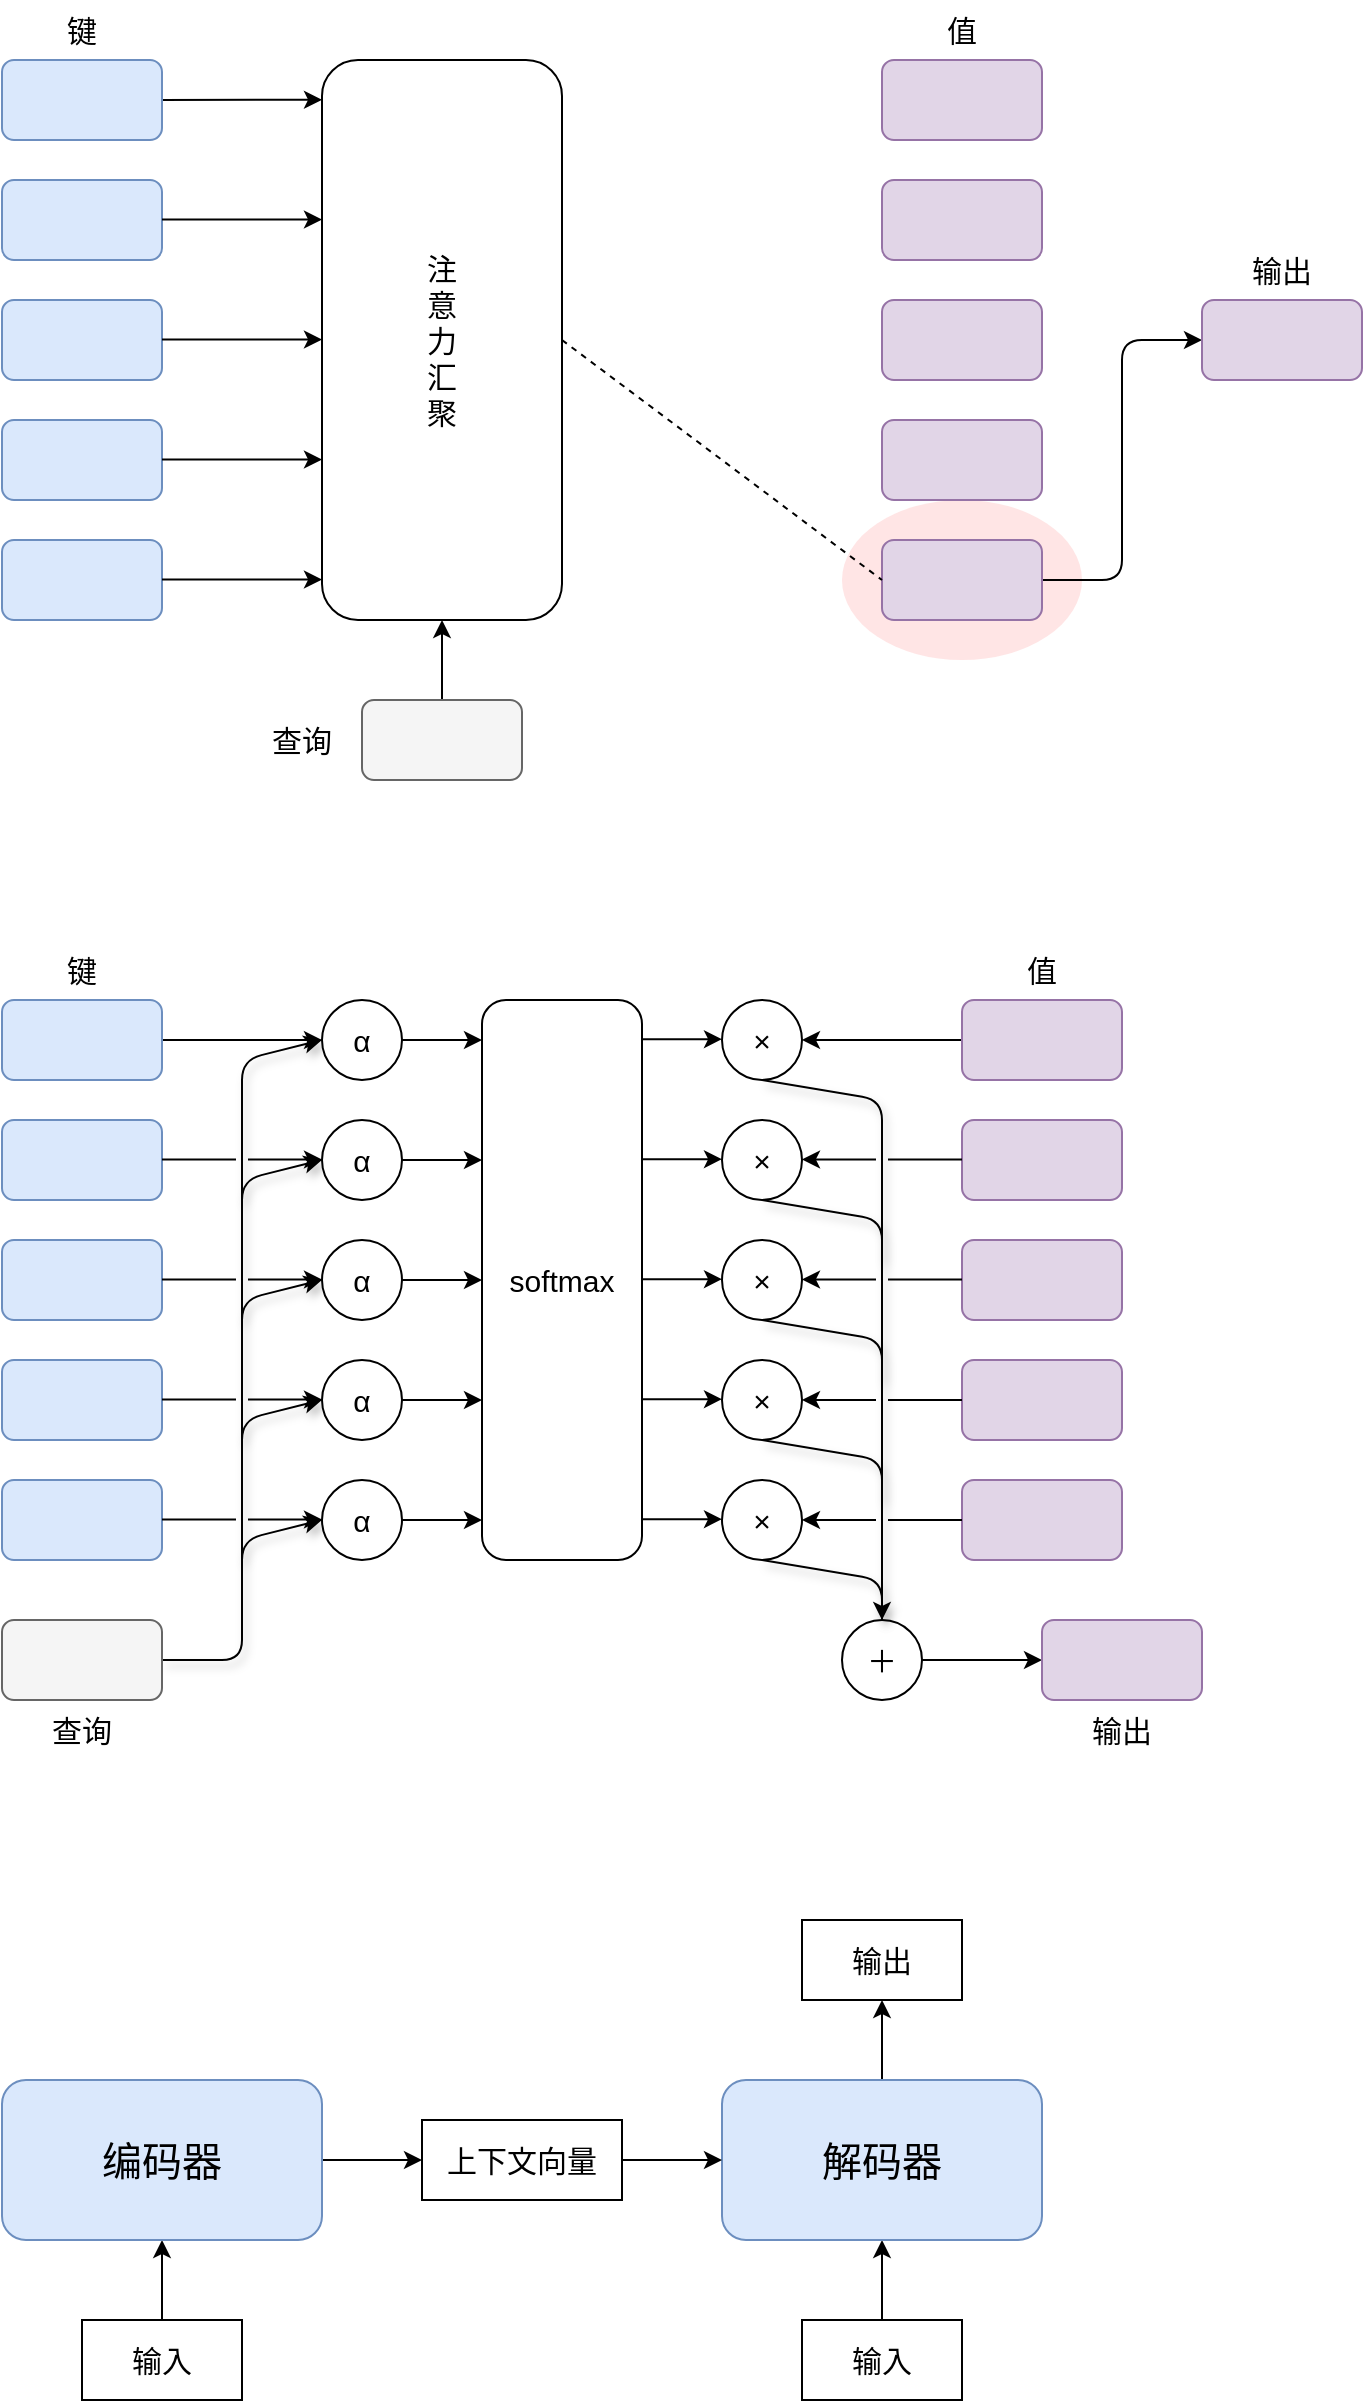 <mxfile>
    <diagram id="FRQi02dtL1bd64hMnu6d" name="Page-1">
        <mxGraphModel dx="1625" dy="793" grid="1" gridSize="10" guides="1" tooltips="1" connect="1" arrows="1" fold="1" page="1" pageScale="1" pageWidth="4681" pageHeight="3300" math="0" shadow="0">
            <root>
                <mxCell id="0"/>
                <mxCell id="1" parent="0"/>
                <mxCell id="42" value="" style="ellipse;whiteSpace=wrap;html=1;fillColor=#ffcccc;strokeColor=none;opacity=50;" parent="1" vertex="1">
                    <mxGeometry x="500" y="330" width="120" height="80" as="geometry"/>
                </mxCell>
                <mxCell id="9" style="edgeStyle=none;html=1;entryX=0.5;entryY=1;entryDx=0;entryDy=0;" parent="1" source="2" target="3" edge="1">
                    <mxGeometry relative="1" as="geometry"/>
                </mxCell>
                <mxCell id="2" value="输入" style="rounded=0;whiteSpace=wrap;html=1;fontSize=15;" parent="1" vertex="1">
                    <mxGeometry x="120" y="1240" width="80" height="40" as="geometry"/>
                </mxCell>
                <mxCell id="11" style="edgeStyle=none;html=1;entryX=0;entryY=0.5;entryDx=0;entryDy=0;" parent="1" source="3" target="7" edge="1">
                    <mxGeometry relative="1" as="geometry"/>
                </mxCell>
                <mxCell id="3" value="编码器" style="rounded=1;whiteSpace=wrap;html=1;fillColor=#dae8fc;strokeColor=#6c8ebf;fontSize=20;" parent="1" vertex="1">
                    <mxGeometry x="80" y="1120" width="160" height="80" as="geometry"/>
                </mxCell>
                <mxCell id="10" style="edgeStyle=none;html=1;entryX=0.5;entryY=1;entryDx=0;entryDy=0;" parent="1" source="5" target="6" edge="1">
                    <mxGeometry relative="1" as="geometry"/>
                </mxCell>
                <mxCell id="5" value="输入" style="rounded=0;whiteSpace=wrap;html=1;fontSize=15;" parent="1" vertex="1">
                    <mxGeometry x="480" y="1240" width="80" height="40" as="geometry"/>
                </mxCell>
                <mxCell id="13" style="edgeStyle=none;html=1;entryX=0.5;entryY=1;entryDx=0;entryDy=0;" parent="1" source="6" target="8" edge="1">
                    <mxGeometry relative="1" as="geometry"/>
                </mxCell>
                <mxCell id="6" value="解码器" style="rounded=1;whiteSpace=wrap;html=1;fillColor=#dae8fc;strokeColor=#6c8ebf;fontSize=20;" parent="1" vertex="1">
                    <mxGeometry x="440" y="1120" width="160" height="80" as="geometry"/>
                </mxCell>
                <mxCell id="12" style="edgeStyle=none;html=1;exitX=1;exitY=0.5;exitDx=0;exitDy=0;entryX=0;entryY=0.5;entryDx=0;entryDy=0;" parent="1" source="7" target="6" edge="1">
                    <mxGeometry relative="1" as="geometry"/>
                </mxCell>
                <mxCell id="7" value="上下文向量" style="rounded=0;whiteSpace=wrap;html=1;fontSize=15;" parent="1" vertex="1">
                    <mxGeometry x="290" y="1140" width="100" height="40" as="geometry"/>
                </mxCell>
                <mxCell id="8" value="输出" style="rounded=0;whiteSpace=wrap;html=1;fontSize=15;" parent="1" vertex="1">
                    <mxGeometry x="480" y="1040" width="80" height="40" as="geometry"/>
                </mxCell>
                <mxCell id="27" value="" style="edgeStyle=none;html=1;entryX=0;entryY=0.071;entryDx=0;entryDy=0;entryPerimeter=0;" parent="1" source="14" target="24" edge="1">
                    <mxGeometry relative="1" as="geometry"/>
                </mxCell>
                <mxCell id="14" value="" style="rounded=1;whiteSpace=wrap;html=1;fillColor=#dae8fc;strokeColor=#6c8ebf;" parent="1" vertex="1">
                    <mxGeometry x="80" y="110" width="80" height="40" as="geometry"/>
                </mxCell>
                <mxCell id="15" value="" style="rounded=1;whiteSpace=wrap;html=1;fillColor=#dae8fc;strokeColor=#6c8ebf;" parent="1" vertex="1">
                    <mxGeometry x="80" y="170" width="80" height="40" as="geometry"/>
                </mxCell>
                <mxCell id="16" value="" style="rounded=1;whiteSpace=wrap;html=1;fillColor=#dae8fc;strokeColor=#6c8ebf;" parent="1" vertex="1">
                    <mxGeometry x="80" y="230" width="80" height="40" as="geometry"/>
                </mxCell>
                <mxCell id="17" value="" style="rounded=1;whiteSpace=wrap;html=1;fillColor=#dae8fc;strokeColor=#6c8ebf;" parent="1" vertex="1">
                    <mxGeometry x="80" y="290" width="80" height="40" as="geometry"/>
                </mxCell>
                <mxCell id="18" value="" style="rounded=1;whiteSpace=wrap;html=1;fillColor=#dae8fc;strokeColor=#6c8ebf;" parent="1" vertex="1">
                    <mxGeometry x="80" y="350" width="80" height="40" as="geometry"/>
                </mxCell>
                <mxCell id="19" value="" style="rounded=1;whiteSpace=wrap;html=1;fillColor=#e1d5e7;strokeColor=#9673a6;" parent="1" vertex="1">
                    <mxGeometry x="520" y="110" width="80" height="40" as="geometry"/>
                </mxCell>
                <mxCell id="20" value="" style="rounded=1;whiteSpace=wrap;html=1;fillColor=#e1d5e7;strokeColor=#9673a6;" parent="1" vertex="1">
                    <mxGeometry x="520" y="170" width="80" height="40" as="geometry"/>
                </mxCell>
                <mxCell id="21" value="" style="rounded=1;whiteSpace=wrap;html=1;fillColor=#e1d5e7;strokeColor=#9673a6;" parent="1" vertex="1">
                    <mxGeometry x="520" y="230" width="80" height="40" as="geometry"/>
                </mxCell>
                <mxCell id="22" value="" style="rounded=1;whiteSpace=wrap;html=1;fillColor=#e1d5e7;strokeColor=#9673a6;" parent="1" vertex="1">
                    <mxGeometry x="520" y="290" width="80" height="40" as="geometry"/>
                </mxCell>
                <mxCell id="36" style="edgeStyle=none;html=1;entryX=0;entryY=0.5;entryDx=0;entryDy=0;exitX=1;exitY=0.5;exitDx=0;exitDy=0;" parent="1" source="23" target="35" edge="1">
                    <mxGeometry relative="1" as="geometry">
                        <Array as="points">
                            <mxPoint x="640" y="370"/>
                            <mxPoint x="640" y="250"/>
                        </Array>
                    </mxGeometry>
                </mxCell>
                <mxCell id="23" value="" style="rounded=1;whiteSpace=wrap;html=1;fillColor=#e1d5e7;strokeColor=#9673a6;" parent="1" vertex="1">
                    <mxGeometry x="520" y="350" width="80" height="40" as="geometry"/>
                </mxCell>
                <mxCell id="24" value="注&lt;div&gt;意&lt;/div&gt;&lt;div&gt;力&lt;/div&gt;&lt;div&gt;汇&lt;/div&gt;&lt;div&gt;聚&lt;/div&gt;" style="rounded=1;whiteSpace=wrap;html=1;fontSize=15;" parent="1" vertex="1">
                    <mxGeometry x="240" y="110" width="120" height="280" as="geometry"/>
                </mxCell>
                <mxCell id="34" style="edgeStyle=none;html=1;entryX=0.5;entryY=1;entryDx=0;entryDy=0;" parent="1" source="25" target="24" edge="1">
                    <mxGeometry relative="1" as="geometry"/>
                </mxCell>
                <mxCell id="25" value="" style="rounded=1;whiteSpace=wrap;html=1;fillColor=#f5f5f5;fontColor=#333333;strokeColor=#666666;" parent="1" vertex="1">
                    <mxGeometry x="260" y="430" width="80" height="40" as="geometry"/>
                </mxCell>
                <mxCell id="28" value="" style="edgeStyle=none;html=1;entryX=0;entryY=0.071;entryDx=0;entryDy=0;entryPerimeter=0;" parent="1" edge="1">
                    <mxGeometry relative="1" as="geometry">
                        <mxPoint x="160" y="189.8" as="sourcePoint"/>
                        <mxPoint x="240" y="189.8" as="targetPoint"/>
                    </mxGeometry>
                </mxCell>
                <mxCell id="29" value="" style="edgeStyle=none;html=1;entryX=0;entryY=0.071;entryDx=0;entryDy=0;entryPerimeter=0;" parent="1" edge="1">
                    <mxGeometry relative="1" as="geometry">
                        <mxPoint x="160" y="249.8" as="sourcePoint"/>
                        <mxPoint x="240" y="249.8" as="targetPoint"/>
                    </mxGeometry>
                </mxCell>
                <mxCell id="30" value="" style="edgeStyle=none;html=1;entryX=0;entryY=0.071;entryDx=0;entryDy=0;entryPerimeter=0;" parent="1" edge="1">
                    <mxGeometry relative="1" as="geometry">
                        <mxPoint x="160" y="309.8" as="sourcePoint"/>
                        <mxPoint x="240" y="309.8" as="targetPoint"/>
                    </mxGeometry>
                </mxCell>
                <mxCell id="31" value="" style="edgeStyle=none;html=1;entryX=0;entryY=0.071;entryDx=0;entryDy=0;entryPerimeter=0;" parent="1" edge="1">
                    <mxGeometry relative="1" as="geometry">
                        <mxPoint x="160" y="369.8" as="sourcePoint"/>
                        <mxPoint x="240" y="369.8" as="targetPoint"/>
                    </mxGeometry>
                </mxCell>
                <mxCell id="33" value="" style="edgeStyle=none;html=1;entryX=0;entryY=0.5;entryDx=0;entryDy=0;exitX=1;exitY=0.5;exitDx=0;exitDy=0;endArrow=none;endFill=0;dashed=1;" parent="1" source="24" target="23" edge="1">
                    <mxGeometry relative="1" as="geometry">
                        <mxPoint x="360" y="189.71" as="sourcePoint"/>
                        <mxPoint x="480" y="190" as="targetPoint"/>
                    </mxGeometry>
                </mxCell>
                <mxCell id="35" value="" style="rounded=1;whiteSpace=wrap;html=1;fillColor=#e1d5e7;strokeColor=#9673a6;" parent="1" vertex="1">
                    <mxGeometry x="680" y="230" width="80" height="40" as="geometry"/>
                </mxCell>
                <mxCell id="37" value="查询" style="text;html=1;align=center;verticalAlign=middle;whiteSpace=wrap;rounded=0;fontSize=15;" parent="1" vertex="1">
                    <mxGeometry x="200" y="435" width="60" height="30" as="geometry"/>
                </mxCell>
                <mxCell id="38" value="键" style="text;html=1;align=center;verticalAlign=middle;whiteSpace=wrap;rounded=0;fontSize=15;" parent="1" vertex="1">
                    <mxGeometry x="90" y="80" width="60" height="30" as="geometry"/>
                </mxCell>
                <mxCell id="39" value="值" style="text;html=1;align=center;verticalAlign=middle;whiteSpace=wrap;rounded=0;fontSize=15;" parent="1" vertex="1">
                    <mxGeometry x="530" y="80" width="60" height="30" as="geometry"/>
                </mxCell>
                <mxCell id="40" value="输出" style="text;html=1;align=center;verticalAlign=middle;whiteSpace=wrap;rounded=0;fontSize=15;" parent="1" vertex="1">
                    <mxGeometry x="690" y="200" width="60" height="30" as="geometry"/>
                </mxCell>
                <mxCell id="44" value="" style="edgeStyle=none;html=1;" parent="1" source="45" edge="1">
                    <mxGeometry relative="1" as="geometry">
                        <mxPoint x="240" y="600" as="targetPoint"/>
                    </mxGeometry>
                </mxCell>
                <mxCell id="45" value="" style="rounded=1;whiteSpace=wrap;html=1;fillColor=#dae8fc;strokeColor=#6c8ebf;" parent="1" vertex="1">
                    <mxGeometry x="80" y="580" width="80" height="40" as="geometry"/>
                </mxCell>
                <mxCell id="46" value="" style="rounded=1;whiteSpace=wrap;html=1;fillColor=#dae8fc;strokeColor=#6c8ebf;" parent="1" vertex="1">
                    <mxGeometry x="80" y="640" width="80" height="40" as="geometry"/>
                </mxCell>
                <mxCell id="47" value="" style="rounded=1;whiteSpace=wrap;html=1;fillColor=#dae8fc;strokeColor=#6c8ebf;" parent="1" vertex="1">
                    <mxGeometry x="80" y="700" width="80" height="40" as="geometry"/>
                </mxCell>
                <mxCell id="48" value="" style="rounded=1;whiteSpace=wrap;html=1;fillColor=#dae8fc;strokeColor=#6c8ebf;" parent="1" vertex="1">
                    <mxGeometry x="80" y="760" width="80" height="40" as="geometry"/>
                </mxCell>
                <mxCell id="49" value="" style="rounded=1;whiteSpace=wrap;html=1;fillColor=#dae8fc;strokeColor=#6c8ebf;" parent="1" vertex="1">
                    <mxGeometry x="80" y="820" width="80" height="40" as="geometry"/>
                </mxCell>
                <mxCell id="100" style="edgeStyle=none;html=1;entryX=1;entryY=0.5;entryDx=0;entryDy=0;" parent="1" source="50" target="90" edge="1">
                    <mxGeometry relative="1" as="geometry"/>
                </mxCell>
                <mxCell id="50" value="" style="rounded=1;whiteSpace=wrap;html=1;fillColor=#e1d5e7;strokeColor=#9673a6;" parent="1" vertex="1">
                    <mxGeometry x="560" y="580" width="80" height="40" as="geometry"/>
                </mxCell>
                <mxCell id="51" value="" style="rounded=1;whiteSpace=wrap;html=1;fillColor=#e1d5e7;strokeColor=#9673a6;" parent="1" vertex="1">
                    <mxGeometry x="560" y="640" width="80" height="40" as="geometry"/>
                </mxCell>
                <mxCell id="52" value="" style="rounded=1;whiteSpace=wrap;html=1;fillColor=#e1d5e7;strokeColor=#9673a6;" parent="1" vertex="1">
                    <mxGeometry x="560" y="700" width="80" height="40" as="geometry"/>
                </mxCell>
                <mxCell id="53" value="" style="rounded=1;whiteSpace=wrap;html=1;fillColor=#e1d5e7;strokeColor=#9673a6;" parent="1" vertex="1">
                    <mxGeometry x="560" y="760" width="80" height="40" as="geometry"/>
                </mxCell>
                <mxCell id="55" value="" style="rounded=1;whiteSpace=wrap;html=1;fillColor=#e1d5e7;strokeColor=#9673a6;" parent="1" vertex="1">
                    <mxGeometry x="560" y="820" width="80" height="40" as="geometry"/>
                </mxCell>
                <mxCell id="56" value="softmax" style="rounded=1;whiteSpace=wrap;html=1;fontSize=15;" parent="1" vertex="1">
                    <mxGeometry x="320" y="580" width="80" height="280" as="geometry"/>
                </mxCell>
                <mxCell id="57" style="edgeStyle=none;html=1;shadow=1;" parent="1" source="58" edge="1">
                    <mxGeometry relative="1" as="geometry">
                        <mxPoint x="240" y="840" as="targetPoint"/>
                        <Array as="points">
                            <mxPoint x="200" y="910"/>
                            <mxPoint x="200" y="850"/>
                        </Array>
                    </mxGeometry>
                </mxCell>
                <mxCell id="58" value="" style="rounded=1;whiteSpace=wrap;html=1;fillColor=#f5f5f5;strokeColor=#666666;fontColor=#333333;" parent="1" vertex="1">
                    <mxGeometry x="80" y="890" width="80" height="40" as="geometry"/>
                </mxCell>
                <mxCell id="65" value="查询" style="text;html=1;align=center;verticalAlign=middle;whiteSpace=wrap;rounded=0;fontSize=15;" parent="1" vertex="1">
                    <mxGeometry x="90" y="930" width="60" height="30" as="geometry"/>
                </mxCell>
                <mxCell id="66" value="键" style="text;html=1;align=center;verticalAlign=middle;whiteSpace=wrap;rounded=0;fontSize=15;" parent="1" vertex="1">
                    <mxGeometry x="90" y="550" width="60" height="30" as="geometry"/>
                </mxCell>
                <mxCell id="67" value="值" style="text;html=1;align=center;verticalAlign=middle;whiteSpace=wrap;rounded=0;fontSize=15;" parent="1" vertex="1">
                    <mxGeometry x="570" y="550" width="60" height="30" as="geometry"/>
                </mxCell>
                <mxCell id="68" value="输出" style="text;html=1;align=center;verticalAlign=middle;whiteSpace=wrap;rounded=0;fontSize=15;" parent="1" vertex="1">
                    <mxGeometry x="610" y="930" width="60" height="30" as="geometry"/>
                </mxCell>
                <mxCell id="69" style="edgeStyle=none;html=1;flowAnimation=0;shadow=1;jumpStyle=none;jumpSize=16;" parent="1" edge="1">
                    <mxGeometry relative="1" as="geometry">
                        <mxPoint x="200" y="680" as="sourcePoint"/>
                        <mxPoint x="240" y="600" as="targetPoint"/>
                        <Array as="points">
                            <mxPoint x="200" y="610"/>
                        </Array>
                    </mxGeometry>
                </mxCell>
                <mxCell id="74" style="edgeStyle=none;html=1;flowAnimation=0;shadow=1;jumpStyle=none;jumpSize=16;" parent="1" edge="1">
                    <mxGeometry relative="1" as="geometry">
                        <mxPoint x="200" y="740" as="sourcePoint"/>
                        <mxPoint x="240" y="660" as="targetPoint"/>
                        <Array as="points">
                            <mxPoint x="200" y="670"/>
                        </Array>
                    </mxGeometry>
                </mxCell>
                <mxCell id="75" style="edgeStyle=none;html=1;flowAnimation=0;shadow=1;jumpStyle=none;jumpSize=16;" parent="1" edge="1">
                    <mxGeometry relative="1" as="geometry">
                        <mxPoint x="200" y="800" as="sourcePoint"/>
                        <mxPoint x="240" y="720" as="targetPoint"/>
                        <Array as="points">
                            <mxPoint x="200" y="730"/>
                        </Array>
                    </mxGeometry>
                </mxCell>
                <mxCell id="76" style="edgeStyle=none;html=1;flowAnimation=0;shadow=1;jumpStyle=none;jumpSize=16;" parent="1" edge="1">
                    <mxGeometry relative="1" as="geometry">
                        <mxPoint x="200" y="860" as="sourcePoint"/>
                        <mxPoint x="240" y="780" as="targetPoint"/>
                        <Array as="points">
                            <mxPoint x="200" y="790"/>
                        </Array>
                    </mxGeometry>
                </mxCell>
                <mxCell id="84" style="edgeStyle=none;html=1;" parent="1" source="78" edge="1">
                    <mxGeometry relative="1" as="geometry">
                        <mxPoint x="320" y="600" as="targetPoint"/>
                    </mxGeometry>
                </mxCell>
                <mxCell id="78" value="α" style="ellipse;whiteSpace=wrap;html=1;aspect=fixed;fontSize=15;" parent="1" vertex="1">
                    <mxGeometry x="240" y="580" width="40" height="40" as="geometry"/>
                </mxCell>
                <mxCell id="85" style="edgeStyle=none;html=1;" parent="1" source="79" edge="1">
                    <mxGeometry relative="1" as="geometry">
                        <mxPoint x="320" y="660" as="targetPoint"/>
                    </mxGeometry>
                </mxCell>
                <mxCell id="79" value="α" style="ellipse;whiteSpace=wrap;html=1;aspect=fixed;fontSize=15;" parent="1" vertex="1">
                    <mxGeometry x="240" y="640" width="40" height="40" as="geometry"/>
                </mxCell>
                <mxCell id="86" style="edgeStyle=none;html=1;" parent="1" source="80" edge="1">
                    <mxGeometry relative="1" as="geometry">
                        <mxPoint x="320" y="720" as="targetPoint"/>
                    </mxGeometry>
                </mxCell>
                <mxCell id="80" value="α" style="ellipse;whiteSpace=wrap;html=1;aspect=fixed;fontSize=15;" parent="1" vertex="1">
                    <mxGeometry x="240" y="700" width="40" height="40" as="geometry"/>
                </mxCell>
                <mxCell id="87" style="edgeStyle=none;html=1;" parent="1" source="81" edge="1">
                    <mxGeometry relative="1" as="geometry">
                        <mxPoint x="320" y="780" as="targetPoint"/>
                    </mxGeometry>
                </mxCell>
                <mxCell id="81" value="α" style="ellipse;whiteSpace=wrap;html=1;aspect=fixed;fontSize=15;" parent="1" vertex="1">
                    <mxGeometry x="240" y="760" width="40" height="40" as="geometry"/>
                </mxCell>
                <mxCell id="88" style="edgeStyle=none;html=1;" parent="1" source="82" edge="1">
                    <mxGeometry relative="1" as="geometry">
                        <mxPoint x="320" y="840" as="targetPoint"/>
                    </mxGeometry>
                </mxCell>
                <mxCell id="82" value="α" style="ellipse;whiteSpace=wrap;html=1;aspect=fixed;fontSize=15;" parent="1" vertex="1">
                    <mxGeometry x="240" y="820" width="40" height="40" as="geometry"/>
                </mxCell>
                <mxCell id="90" value="×" style="ellipse;whiteSpace=wrap;html=1;aspect=fixed;fontSize=15;" parent="1" vertex="1">
                    <mxGeometry x="440" y="580" width="40" height="40" as="geometry"/>
                </mxCell>
                <mxCell id="91" value="&lt;span style=&quot;color: rgb(0, 0, 0);&quot;&gt;×&lt;/span&gt;" style="ellipse;whiteSpace=wrap;html=1;aspect=fixed;fontSize=15;" parent="1" vertex="1">
                    <mxGeometry x="440" y="640" width="40" height="40" as="geometry"/>
                </mxCell>
                <mxCell id="92" value="&lt;span style=&quot;color: rgb(0, 0, 0);&quot;&gt;×&lt;/span&gt;" style="ellipse;whiteSpace=wrap;html=1;aspect=fixed;fontSize=15;" parent="1" vertex="1">
                    <mxGeometry x="440" y="700" width="40" height="40" as="geometry"/>
                </mxCell>
                <mxCell id="93" value="&lt;span style=&quot;color: rgb(0, 0, 0);&quot;&gt;×&lt;/span&gt;" style="ellipse;whiteSpace=wrap;html=1;aspect=fixed;fontSize=15;" parent="1" vertex="1">
                    <mxGeometry x="440" y="760" width="40" height="40" as="geometry"/>
                </mxCell>
                <mxCell id="94" value="&lt;span style=&quot;color: rgb(0, 0, 0);&quot;&gt;×&lt;/span&gt;" style="ellipse;whiteSpace=wrap;html=1;aspect=fixed;fontSize=15;" parent="1" vertex="1">
                    <mxGeometry x="440" y="820" width="40" height="40" as="geometry"/>
                </mxCell>
                <mxCell id="95" style="edgeStyle=none;html=1;" parent="1" edge="1">
                    <mxGeometry relative="1" as="geometry">
                        <mxPoint x="440" y="599.58" as="targetPoint"/>
                        <mxPoint x="400" y="599.58" as="sourcePoint"/>
                    </mxGeometry>
                </mxCell>
                <mxCell id="96" style="edgeStyle=none;html=1;" parent="1" edge="1">
                    <mxGeometry relative="1" as="geometry">
                        <mxPoint x="440" y="659.58" as="targetPoint"/>
                        <mxPoint x="400" y="659.58" as="sourcePoint"/>
                    </mxGeometry>
                </mxCell>
                <mxCell id="97" style="edgeStyle=none;html=1;" parent="1" edge="1">
                    <mxGeometry relative="1" as="geometry">
                        <mxPoint x="440" y="719.58" as="targetPoint"/>
                        <mxPoint x="400" y="719.58" as="sourcePoint"/>
                    </mxGeometry>
                </mxCell>
                <mxCell id="98" style="edgeStyle=none;html=1;" parent="1" edge="1">
                    <mxGeometry relative="1" as="geometry">
                        <mxPoint x="440" y="779.58" as="targetPoint"/>
                        <mxPoint x="400" y="779.58" as="sourcePoint"/>
                    </mxGeometry>
                </mxCell>
                <mxCell id="99" style="edgeStyle=none;html=1;" parent="1" edge="1">
                    <mxGeometry relative="1" as="geometry">
                        <mxPoint x="440" y="839.58" as="targetPoint"/>
                        <mxPoint x="400" y="839.58" as="sourcePoint"/>
                    </mxGeometry>
                </mxCell>
                <mxCell id="113" style="edgeStyle=none;html=1;entryX=0;entryY=0.5;entryDx=0;entryDy=0;" parent="1" source="110" target="112" edge="1">
                    <mxGeometry relative="1" as="geometry"/>
                </mxCell>
                <mxCell id="110" value="＋" style="ellipse;whiteSpace=wrap;html=1;aspect=fixed;fontSize=15;" parent="1" vertex="1">
                    <mxGeometry x="500" y="890" width="40" height="40" as="geometry"/>
                </mxCell>
                <mxCell id="105" style="edgeStyle=none;html=1;shadow=1;" parent="1" edge="1">
                    <mxGeometry relative="1" as="geometry">
                        <mxPoint x="520" y="890" as="targetPoint"/>
                        <mxPoint x="460" y="620" as="sourcePoint"/>
                        <Array as="points">
                            <mxPoint x="520" y="630"/>
                        </Array>
                    </mxGeometry>
                </mxCell>
                <mxCell id="106" style="edgeStyle=none;html=1;endArrow=none;endFill=0;shadow=1;" parent="1" edge="1">
                    <mxGeometry relative="1" as="geometry">
                        <mxPoint x="520" y="770" as="targetPoint"/>
                        <mxPoint x="460" y="740" as="sourcePoint"/>
                        <Array as="points">
                            <mxPoint x="520" y="750"/>
                        </Array>
                    </mxGeometry>
                </mxCell>
                <mxCell id="107" style="edgeStyle=none;html=1;endArrow=none;endFill=0;shadow=1;" parent="1" edge="1">
                    <mxGeometry relative="1" as="geometry">
                        <mxPoint x="520" y="890" as="targetPoint"/>
                        <mxPoint x="460" y="860" as="sourcePoint"/>
                        <Array as="points">
                            <mxPoint x="520" y="870"/>
                        </Array>
                    </mxGeometry>
                </mxCell>
                <mxCell id="108" style="edgeStyle=none;html=1;endArrow=none;endFill=0;shadow=1;" parent="1" edge="1">
                    <mxGeometry relative="1" as="geometry">
                        <mxPoint x="520" y="830" as="targetPoint"/>
                        <mxPoint x="460" y="800" as="sourcePoint"/>
                        <Array as="points">
                            <mxPoint x="520" y="810"/>
                        </Array>
                    </mxGeometry>
                </mxCell>
                <mxCell id="109" style="edgeStyle=none;html=1;endArrow=none;endFill=0;shadow=1;" parent="1" edge="1">
                    <mxGeometry relative="1" as="geometry">
                        <mxPoint x="520" y="710" as="targetPoint"/>
                        <mxPoint x="460" y="680" as="sourcePoint"/>
                        <Array as="points">
                            <mxPoint x="520" y="690"/>
                        </Array>
                    </mxGeometry>
                </mxCell>
                <mxCell id="112" value="" style="rounded=1;whiteSpace=wrap;html=1;fillColor=#e1d5e7;strokeColor=#9673a6;" parent="1" vertex="1">
                    <mxGeometry x="600" y="890" width="80" height="40" as="geometry"/>
                </mxCell>
                <mxCell id="114" value="" style="edgeStyle=none;html=1;entryX=0;entryY=0.071;entryDx=0;entryDy=0;entryPerimeter=0;jumpStyle=gap;" parent="1" edge="1">
                    <mxGeometry relative="1" as="geometry">
                        <mxPoint x="160" y="659.71" as="sourcePoint"/>
                        <mxPoint x="240" y="659.71" as="targetPoint"/>
                    </mxGeometry>
                </mxCell>
                <mxCell id="115" value="" style="edgeStyle=none;html=1;entryX=0;entryY=0.071;entryDx=0;entryDy=0;entryPerimeter=0;jumpStyle=gap;" parent="1" edge="1">
                    <mxGeometry relative="1" as="geometry">
                        <mxPoint x="160" y="719.71" as="sourcePoint"/>
                        <mxPoint x="240" y="719.71" as="targetPoint"/>
                    </mxGeometry>
                </mxCell>
                <mxCell id="116" value="" style="edgeStyle=none;html=1;entryX=0;entryY=0.071;entryDx=0;entryDy=0;entryPerimeter=0;jumpStyle=gap;" parent="1" edge="1">
                    <mxGeometry relative="1" as="geometry">
                        <mxPoint x="160" y="779.71" as="sourcePoint"/>
                        <mxPoint x="240" y="779.71" as="targetPoint"/>
                    </mxGeometry>
                </mxCell>
                <mxCell id="117" value="" style="edgeStyle=none;html=1;entryX=0;entryY=0.071;entryDx=0;entryDy=0;entryPerimeter=0;jumpStyle=gap;" parent="1" edge="1">
                    <mxGeometry relative="1" as="geometry">
                        <mxPoint x="160" y="839.71" as="sourcePoint"/>
                        <mxPoint x="240" y="839.71" as="targetPoint"/>
                    </mxGeometry>
                </mxCell>
                <mxCell id="118" style="edgeStyle=none;html=1;entryX=1;entryY=0.5;entryDx=0;entryDy=0;jumpStyle=gap;" parent="1" edge="1">
                    <mxGeometry relative="1" as="geometry">
                        <mxPoint x="560" y="659.71" as="sourcePoint"/>
                        <mxPoint x="480" y="659.71" as="targetPoint"/>
                    </mxGeometry>
                </mxCell>
                <mxCell id="119" style="edgeStyle=none;html=1;entryX=1;entryY=0.5;entryDx=0;entryDy=0;jumpStyle=gap;" parent="1" edge="1">
                    <mxGeometry relative="1" as="geometry">
                        <mxPoint x="560" y="719.71" as="sourcePoint"/>
                        <mxPoint x="480" y="719.71" as="targetPoint"/>
                    </mxGeometry>
                </mxCell>
                <mxCell id="120" style="edgeStyle=none;html=1;entryX=1;entryY=0.5;entryDx=0;entryDy=0;jumpStyle=gap;" parent="1" edge="1">
                    <mxGeometry relative="1" as="geometry">
                        <mxPoint x="560" y="780" as="sourcePoint"/>
                        <mxPoint x="480" y="780" as="targetPoint"/>
                    </mxGeometry>
                </mxCell>
                <mxCell id="121" style="edgeStyle=none;html=1;entryX=1;entryY=0.5;entryDx=0;entryDy=0;jumpStyle=gap;" parent="1" edge="1">
                    <mxGeometry relative="1" as="geometry">
                        <mxPoint x="560" y="840" as="sourcePoint"/>
                        <mxPoint x="480" y="840" as="targetPoint"/>
                    </mxGeometry>
                </mxCell>
            </root>
        </mxGraphModel>
    </diagram>
</mxfile>